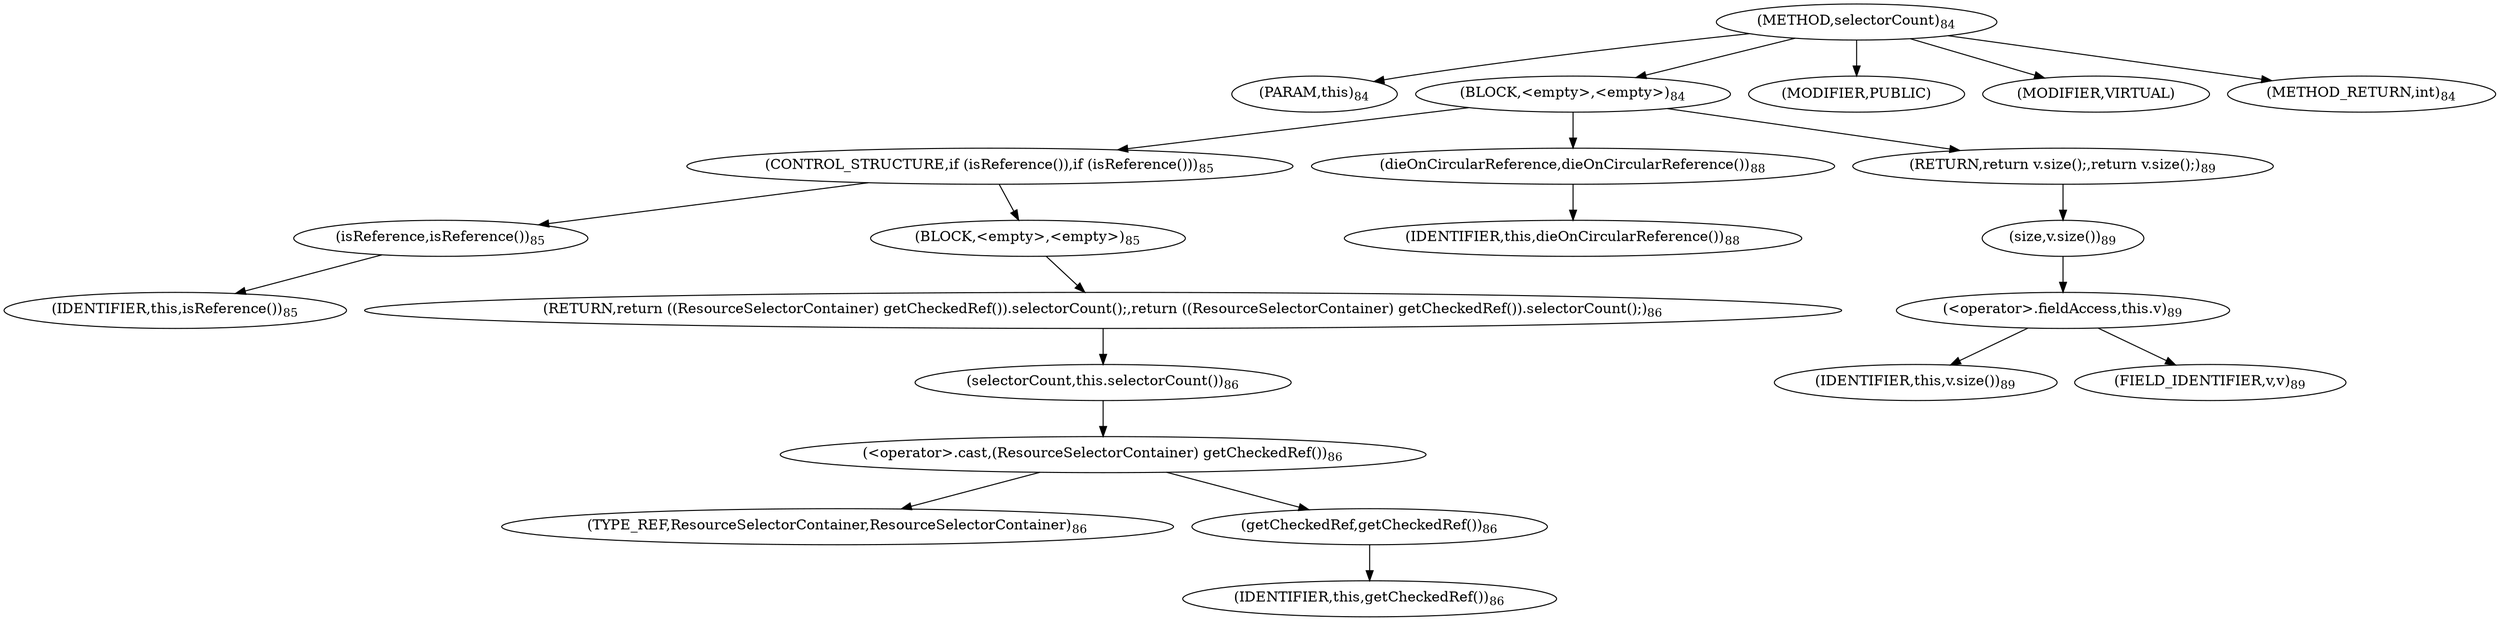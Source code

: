 digraph "selectorCount" {  
"126" [label = <(METHOD,selectorCount)<SUB>84</SUB>> ]
"14" [label = <(PARAM,this)<SUB>84</SUB>> ]
"127" [label = <(BLOCK,&lt;empty&gt;,&lt;empty&gt;)<SUB>84</SUB>> ]
"128" [label = <(CONTROL_STRUCTURE,if (isReference()),if (isReference()))<SUB>85</SUB>> ]
"129" [label = <(isReference,isReference())<SUB>85</SUB>> ]
"13" [label = <(IDENTIFIER,this,isReference())<SUB>85</SUB>> ]
"130" [label = <(BLOCK,&lt;empty&gt;,&lt;empty&gt;)<SUB>85</SUB>> ]
"131" [label = <(RETURN,return ((ResourceSelectorContainer) getCheckedRef()).selectorCount();,return ((ResourceSelectorContainer) getCheckedRef()).selectorCount();)<SUB>86</SUB>> ]
"132" [label = <(selectorCount,this.selectorCount())<SUB>86</SUB>> ]
"133" [label = <(&lt;operator&gt;.cast,(ResourceSelectorContainer) getCheckedRef())<SUB>86</SUB>> ]
"134" [label = <(TYPE_REF,ResourceSelectorContainer,ResourceSelectorContainer)<SUB>86</SUB>> ]
"135" [label = <(getCheckedRef,getCheckedRef())<SUB>86</SUB>> ]
"15" [label = <(IDENTIFIER,this,getCheckedRef())<SUB>86</SUB>> ]
"136" [label = <(dieOnCircularReference,dieOnCircularReference())<SUB>88</SUB>> ]
"16" [label = <(IDENTIFIER,this,dieOnCircularReference())<SUB>88</SUB>> ]
"137" [label = <(RETURN,return v.size();,return v.size();)<SUB>89</SUB>> ]
"138" [label = <(size,v.size())<SUB>89</SUB>> ]
"139" [label = <(&lt;operator&gt;.fieldAccess,this.v)<SUB>89</SUB>> ]
"140" [label = <(IDENTIFIER,this,v.size())<SUB>89</SUB>> ]
"141" [label = <(FIELD_IDENTIFIER,v,v)<SUB>89</SUB>> ]
"142" [label = <(MODIFIER,PUBLIC)> ]
"143" [label = <(MODIFIER,VIRTUAL)> ]
"144" [label = <(METHOD_RETURN,int)<SUB>84</SUB>> ]
  "126" -> "14" 
  "126" -> "127" 
  "126" -> "142" 
  "126" -> "143" 
  "126" -> "144" 
  "127" -> "128" 
  "127" -> "136" 
  "127" -> "137" 
  "128" -> "129" 
  "128" -> "130" 
  "129" -> "13" 
  "130" -> "131" 
  "131" -> "132" 
  "132" -> "133" 
  "133" -> "134" 
  "133" -> "135" 
  "135" -> "15" 
  "136" -> "16" 
  "137" -> "138" 
  "138" -> "139" 
  "139" -> "140" 
  "139" -> "141" 
}
